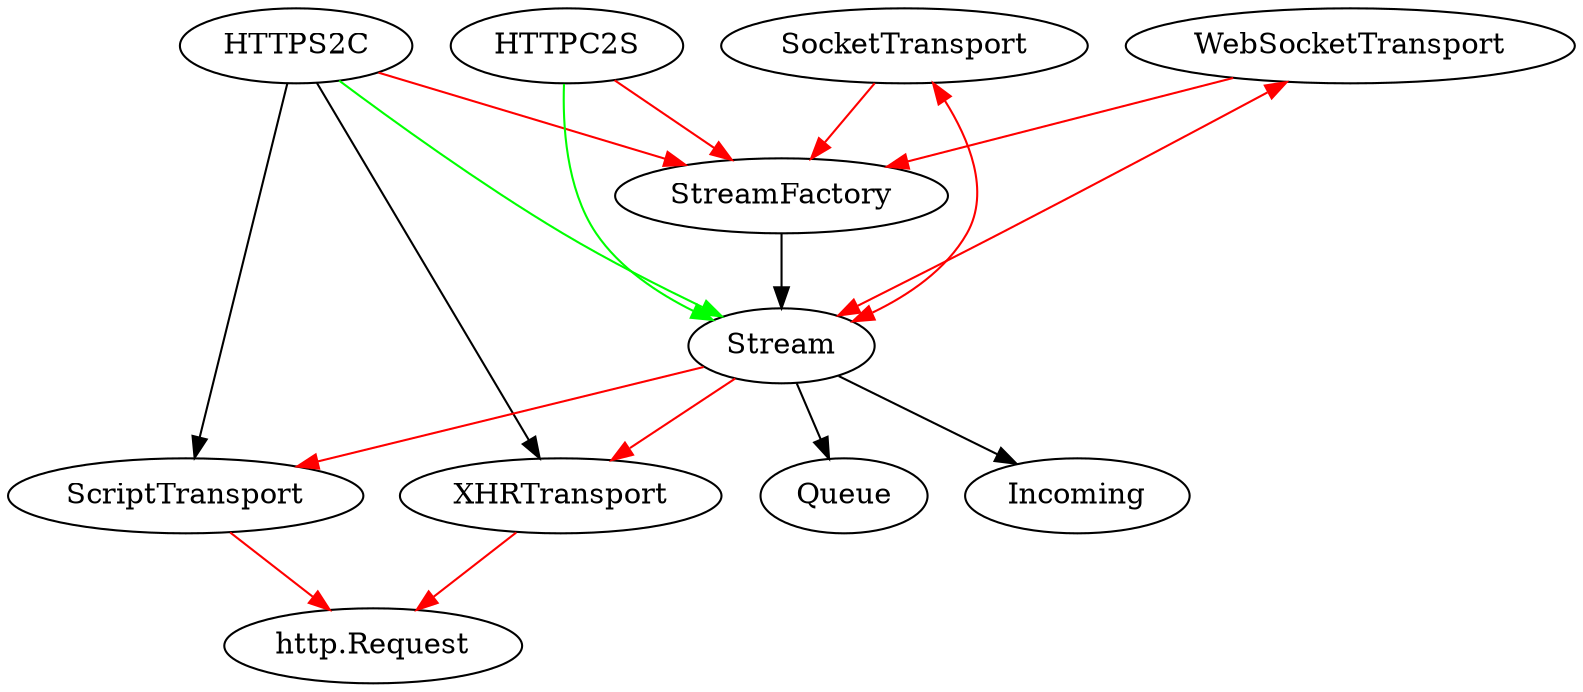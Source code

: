 /*

Black arrow means "I instantiate this class (and possibly keep references to it)
Red arrow means "I keep references to an object of this class"
Green arrow means "I call methods on an object of this class but do not keep references to it"

*/

digraph objects {
  HTTPS2C -> StreamFactory [color=red];
  HTTPS2C -> ScriptTransport;
  HTTPS2C -> Stream [color=green];
  HTTPS2C -> XHRTransport;
  HTTPC2S -> StreamFactory [color=red];
  HTTPC2S -> Stream [color=green];
  SocketTransport -> StreamFactory [color=red];
  SocketTransport -> Stream [color=red, dir=both];
  WebSocketTransport -> StreamFactory [color=red];
  WebSocketTransport -> Stream [color=red, dir=both];
  XHRTransport -> "http.Request" [color=red];
  ScriptTransport -> "http.Request" [color=red];
  Stream -> ScriptTransport [color=red];
  Stream -> XHRTransport [color=red];
  StreamFactory -> Stream;
  Stream -> Queue;
  Stream -> Incoming;
}
